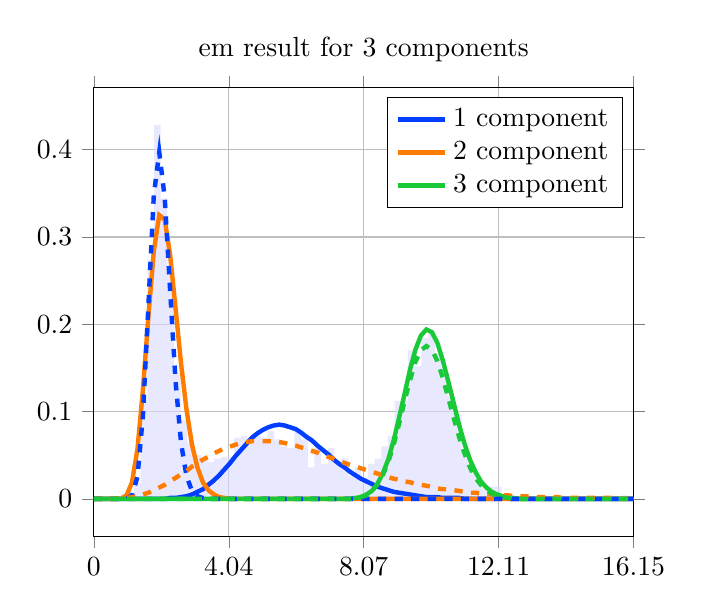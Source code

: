 \begin{tikzpicture}
\begin{axis}[title={em result for 3 components}, yticklabel style={/pgf/number format/fixed,
            /pgf/number format/precision=3}, grid={major}, yminorgrids={true}, tick align={outside}, xtick={0.0,4.037,8.073,12.11,16.146}, xmin={0.0}, xmax={16.146}, scaled y ticks={false}]
    \addplot[ybar interval, fill={blue!15}, forget plot, opacity={0.6}, draw={none}, bar width={5.0e-6}]
        table[row sep={\\}]
        {
            \\
            0.8  0.006  \\
            1.0  0.002  \\
            1.2  0.018  \\
            1.4  0.114  \\
            1.6  0.274  \\
            1.8  0.428  \\
            2.0  0.344  \\
            2.2  0.26  \\
            2.4  0.144  \\
            2.6  0.09  \\
            2.8  0.064  \\
            3.0  0.05  \\
            3.2  0.044  \\
            3.4  0.042  \\
            3.6  0.046  \\
            3.8  0.048  \\
            4.0  0.048  \\
            4.2  0.07  \\
            4.4  0.072  \\
            4.6  0.068  \\
            4.8  0.072  \\
            5.0  0.07  \\
            5.2  0.078  \\
            5.4  0.068  \\
            5.6  0.06  \\
            5.8  0.058  \\
            6.0  0.076  \\
            6.2  0.068  \\
            6.4  0.036  \\
            6.6  0.058  \\
            6.8  0.04  \\
            7.0  0.058  \\
            7.2  0.044  \\
            7.4  0.046  \\
            7.6  0.026  \\
            7.8  0.036  \\
            8.0  0.024  \\
            8.2  0.04  \\
            8.4  0.046  \\
            8.6  0.06  \\
            8.8  0.072  \\
            9.0  0.112  \\
            9.2  0.114  \\
            9.4  0.17  \\
            9.6  0.152  \\
            9.8  0.184  \\
            10.0  0.19  \\
            10.2  0.166  \\
            10.4  0.146  \\
            10.6  0.118  \\
            10.8  0.096  \\
            11.0  0.054  \\
            11.2  0.04  \\
            11.4  0.026  \\
            11.6  0.012  \\
            11.8  0.014  \\
            12.0  0.014  \\
            12.2  0.002  \\
            12.4  0.002  \\
            12.6  0.002  \\
            12.8  0.004  \\
            13.0  0.002  \\
            13.2  0.0  \\
            13.4  0.002  \\
            13.6  0.0  \\
            13.8  0.002  \\
            14.0  0.0  \\
            14.2  0.0  \\
            14.4  0.0  \\
            14.6  0.0  \\
            14.8  0.0  \\
            15.0  0.0  \\
            15.2  0.0  \\
            15.4  0.002  \\
            15.6  0.0  \\
            15.8  0.004  \\
            16.0  0.002  \\
            16.2  0.0  \\
        }
        ;
    \addplot[style={{ultra thick}}, color={rgb,1:red,0.008;green,0.243;blue,1.0}]
        table[row sep={\\}]
        {
            \\
            0.0  0.0  \\
            0.163  1.298e-20  \\
            0.326  1.005e-15  \\
            0.489  5.918e-13  \\
            0.652  4.725e-11  \\
            0.815  1.262e-9  \\
            0.979  1.687e-8  \\
            1.142  1.399e-7  \\
            1.305  8.173e-7  \\
            1.468  3.656e-6  \\
            1.631  1.325e-5  \\
            1.794  4.048e-5  \\
            1.957  0.0  \\
            2.12  0.0  \\
            2.283  0.001  \\
            2.446  0.001  \\
            2.609  0.002  \\
            2.773  0.003  \\
            2.936  0.005  \\
            3.099  0.008  \\
            3.262  0.011  \\
            3.425  0.016  \\
            3.588  0.021  \\
            3.751  0.027  \\
            3.914  0.034  \\
            4.077  0.041  \\
            4.24  0.049  \\
            4.403  0.056  \\
            4.567  0.063  \\
            4.73  0.07  \\
            4.893  0.075  \\
            5.056  0.079  \\
            5.219  0.082  \\
            5.382  0.084  \\
            5.545  0.085  \\
            5.708  0.084  \\
            5.871  0.082  \\
            6.034  0.08  \\
            6.197  0.076  \\
            6.361  0.071  \\
            6.524  0.067  \\
            6.687  0.061  \\
            6.85  0.056  \\
            7.013  0.051  \\
            7.176  0.045  \\
            7.339  0.04  \\
            7.502  0.036  \\
            7.665  0.031  \\
            7.828  0.027  \\
            7.991  0.023  \\
            8.155  0.02  \\
            8.318  0.017  \\
            8.481  0.014  \\
            8.644  0.012  \\
            8.807  0.01  \\
            8.97  0.008  \\
            9.133  0.007  \\
            9.296  0.006  \\
            9.459  0.005  \\
            9.622  0.004  \\
            9.785  0.003  \\
            9.949  0.002  \\
            10.112  0.002  \\
            10.275  0.002  \\
            10.438  0.001  \\
            10.601  0.001  \\
            10.764  0.001  \\
            10.927  0.001  \\
            11.09  0.0  \\
            11.253  0.0  \\
            11.416  0.0  \\
            11.579  0.0  \\
            11.743  0.0  \\
            11.906  0.0  \\
            12.069  9.48e-5  \\
            12.232  7.222e-5  \\
            12.395  5.486e-5  \\
            12.558  4.154e-5  \\
            12.721  3.137e-5  \\
            12.884  2.362e-5  \\
            13.047  1.774e-5  \\
            13.21  1.329e-5  \\
            13.373  9.928e-6  \\
            13.537  7.398e-6  \\
            13.7  5.5e-6  \\
            13.863  4.078e-6  \\
            14.026  3.017e-6  \\
            14.189  2.227e-6  \\
            14.352  1.64e-6  \\
            14.515  1.205e-6  \\
            14.678  8.84e-7  \\
            14.841  6.469e-7  \\
            15.004  4.724e-7  \\
            15.167  3.443e-7  \\
            15.331  2.504e-7  \\
            15.494  1.818e-7  \\
            15.657  1.318e-7  \\
            15.82  9.53e-8  \\
            15.983  6.88e-8  \\
            16.146  4.959e-8  \\
        }
        ;
    \addlegendentry {1 component}
    \addplot[style={{ultra thick}}, color={rgb,1:red,1.0;green,0.486;blue,0.0}]
        table[row sep={\\}]
        {
            \\
            0.0  0.0  \\
            0.163  9.167e-16  \\
            0.326  3.477e-10  \\
            0.489  3.159e-7  \\
            0.652  2.426e-5  \\
            0.815  0.0  \\
            0.979  0.004  \\
            1.142  0.019  \\
            1.305  0.057  \\
            1.468  0.125  \\
            1.631  0.209  \\
            1.794  0.284  \\
            1.957  0.325  \\
            2.12  0.32  \\
            2.283  0.279  \\
            2.446  0.218  \\
            2.609  0.155  \\
            2.773  0.102  \\
            2.936  0.062  \\
            3.099  0.036  \\
            3.262  0.019  \\
            3.425  0.01  \\
            3.588  0.005  \\
            3.751  0.002  \\
            3.914  0.001  \\
            4.077  0.0  \\
            4.24  0.0  \\
            4.403  7.43e-5  \\
            4.567  2.932e-5  \\
            4.73  1.126e-5  \\
            4.893  4.22e-6  \\
            5.056  1.545e-6  \\
            5.219  5.532e-7  \\
            5.382  1.941e-7  \\
            5.545  6.68e-8  \\
            5.708  2.258e-8  \\
            5.871  7.502e-9  \\
            6.034  2.452e-9  \\
            6.197  7.895e-10  \\
            6.361  2.505e-10  \\
            6.524  7.84e-11  \\
            6.687  2.421e-11  \\
            6.85  7.386e-12  \\
            7.013  2.226e-12  \\
            7.176  6.636e-13  \\
            7.339  1.956e-13  \\
            7.502  5.708e-14  \\
            7.665  1.649e-14  \\
            7.828  4.719e-15  \\
            7.991  1.338e-15  \\
            8.155  3.762e-16  \\
            8.318  1.049e-16  \\
            8.481  2.9e-17  \\
            8.644  7.957e-18  \\
            8.807  2.167e-18  \\
            8.97  5.859e-19  \\
            9.133  1.573e-19  \\
            9.296  4.197e-20  \\
            9.459  1.112e-20  \\
            9.622  2.929e-21  \\
            9.785  7.668e-22  \\
            9.949  1.996e-22  \\
            10.112  5.165e-23  \\
            10.275  1.329e-23  \\
            10.438  3.404e-24  \\
            10.601  8.67e-25  \\
            10.764  2.198e-25  \\
            10.927  5.543e-26  \\
            11.09  1.392e-26  \\
            11.253  3.479e-27  \\
            11.416  8.656e-28  \\
            11.579  2.145e-28  \\
            11.743  5.292e-29  \\
            11.906  1.301e-29  \\
            12.069  3.183e-30  \\
            12.232  7.763e-31  \\
            12.395  1.886e-31  \\
            12.558  4.565e-32  \\
            12.721  1.101e-32  \\
            12.884  2.647e-33  \\
            13.047  6.341e-34  \\
            13.21  1.514e-34  \\
            13.373  3.604e-35  \\
            13.537  8.551e-36  \\
            13.7  2.023e-36  \\
            13.863  4.771e-37  \\
            14.026  1.122e-37  \\
            14.189  2.631e-38  \\
            14.352  6.153e-39  \\
            14.515  1.435e-39  \\
            14.678  3.338e-40  \\
            14.841  7.745e-41  \\
            15.004  1.792e-41  \\
            15.167  4.137e-42  \\
            15.331  9.528e-43  \\
            15.494  2.189e-43  \\
            15.657  5.017e-44  \\
            15.82  1.147e-44  \\
            15.983  2.618e-45  \\
            16.146  5.961e-46  \\
        }
        ;
    \addlegendentry {2 component}
    \addplot[style={{ultra thick}}, color={rgb,1:red,0.102;green,0.788;blue,0.22}]
        table[row sep={\\}]
        {
            \\
            0.0  0.0  \\
            0.163  2.96e-266  \\
            0.326  5.346e-209  \\
            0.489  4.438e-176  \\
            0.652  4.001e-153  \\
            0.815  1.251e-135  \\
            0.979  1.376e-121  \\
            1.142  6.266e-110  \\
            1.305  5.14e-100  \\
            1.468  1.962e-91  \\
            1.631  6.658e-84  \\
            1.794  3.19e-77  \\
            1.957  3.036e-71  \\
            2.12  7.432e-66  \\
            2.283  5.727e-61  \\
            2.446  1.629e-56  \\
            2.609  1.947e-52  \\
            2.773  1.085e-48  \\
            2.936  3.078e-45  \\
            3.099  4.783e-42  \\
            3.262  4.329e-39  \\
            3.425  2.406e-36  \\
            3.588  8.595e-34  \\
            3.751  2.052e-31  \\
            3.914  3.389e-29  \\
            4.077  3.989e-27  \\
            4.24  3.438e-25  \\
            4.403  2.221e-23  \\
            4.567  1.098e-21  \\
            4.73  4.232e-20  \\
            4.893  1.294e-18  \\
            5.056  3.186e-17  \\
            5.219  6.405e-16  \\
            5.382  1.065e-14  \\
            5.545  1.479e-13  \\
            5.708  1.737e-12  \\
            5.871  1.739e-11  \\
            6.034  1.498e-10  \\
            6.197  1.12e-9  \\
            6.361  7.311e-9  \\
            6.524  4.199e-8  \\
            6.687  2.136e-7  \\
            6.85  9.672e-7  \\
            7.013  3.922e-6  \\
            7.176  1.431e-5  \\
            7.339  4.724e-5  \\
            7.502  0.0  \\
            7.665  0.0  \\
            7.828  0.001  \\
            7.991  0.002  \\
            8.155  0.005  \\
            8.318  0.009  \\
            8.481  0.017  \\
            8.644  0.029  \\
            8.807  0.045  \\
            8.97  0.067  \\
            9.133  0.093  \\
            9.296  0.12  \\
            9.459  0.148  \\
            9.622  0.171  \\
            9.785  0.187  \\
            9.949  0.194  \\
            10.112  0.191  \\
            10.275  0.179  \\
            10.438  0.159  \\
            10.601  0.135  \\
            10.764  0.11  \\
            10.927  0.085  \\
            11.09  0.063  \\
            11.253  0.045  \\
            11.416  0.031  \\
            11.579  0.02  \\
            11.743  0.013  \\
            11.906  0.008  \\
            12.069  0.005  \\
            12.232  0.003  \\
            12.395  0.001  \\
            12.558  0.001  \\
            12.721  0.0  \\
            12.884  0.0  \\
            13.047  9.065e-5  \\
            13.21  4.224e-5  \\
            13.373  1.91e-5  \\
            13.537  8.393e-6  \\
            13.7  3.585e-6  \\
            13.863  1.489e-6  \\
            14.026  6.023e-7  \\
            14.189  2.373e-7  \\
            14.352  9.109e-8  \\
            14.515  3.41e-8  \\
            14.678  1.246e-8  \\
            14.841  4.442e-9  \\
            15.004  1.547e-9  \\
            15.167  5.266e-10  \\
            15.331  1.752e-10  \\
            15.494  5.705e-11  \\
            15.657  1.818e-11  \\
            15.82  5.669e-12  \\
            15.983  1.732e-12  \\
            16.146  5.186e-13  \\
        }
        ;
    \addlegendentry {3 component}
    \addplot[style={{ultra thick, dashed}}, color={rgb,1:red,0.008;green,0.243;blue,1.0}]
        table[row sep={\\}]
        {
            \\
            0.0  0.0  \\
            0.163  1.239e-27  \\
            0.326  2.609e-17  \\
            0.489  7.37e-12  \\
            0.652  2.106e-8  \\
            0.815  4.857e-6  \\
            0.979  0.0  \\
            1.142  0.004  \\
            1.305  0.025  \\
            1.468  0.095  \\
            1.631  0.221  \\
            1.794  0.348  \\
            1.957  0.397  \\
            2.12  0.345  \\
            2.283  0.238  \\
            2.446  0.134  \\
            2.609  0.064  \\
            2.773  0.026  \\
            2.936  0.009  \\
            3.099  0.003  \\
            3.262  0.001  \\
            3.425  0.0  \\
            3.588  5.0e-5  \\
            3.751  1.085e-5  \\
            3.914  2.186e-6  \\
            4.077  4.115e-7  \\
            4.24  7.279e-8  \\
            4.403  1.215e-8  \\
            4.567  1.924e-9  \\
            4.73  2.897e-10  \\
            4.893  4.164e-11  \\
            5.056  5.732e-12  \\
            5.219  7.576e-13  \\
            5.382  9.639e-14  \\
            5.545  1.183e-14  \\
            5.708  1.404e-15  \\
            5.871  1.614e-16  \\
            6.034  1.801e-17  \\
            6.197  1.952e-18  \\
            6.361  2.06e-19  \\
            6.524  2.119e-20  \\
            6.687  2.127e-21  \\
            6.85  2.086e-22  \\
            7.013  2.001e-23  \\
            7.176  1.88e-24  \\
            7.339  1.73e-25  \\
            7.502  1.563e-26  \\
            7.665  1.385e-27  \\
            7.828  1.206e-28  \\
            7.991  1.033e-29  \\
            8.155  8.704e-31  \\
            8.318  7.22e-32  \\
            8.481  5.9e-33  \\
            8.644  4.752e-34  \\
            8.807  3.775e-35  \\
            8.97  2.959e-36  \\
            9.133  2.289e-37  \\
            9.296  1.749e-38  \\
            9.459  1.321e-39  \\
            9.622  9.858e-41  \\
            9.785  7.276e-42  \\
            9.949  5.312e-43  \\
            10.112  3.838e-44  \\
            10.275  2.745e-45  \\
            10.438  1.944e-46  \\
            10.601  1.363e-47  \\
            10.764  9.476e-49  \\
            10.927  6.528e-50  \\
            11.09  4.457e-51  \\
            11.253  3.018e-52  \\
            11.416  2.027e-53  \\
            11.579  1.351e-54  \\
            11.743  8.93e-56  \\
            11.906  5.86e-57  \\
            12.069  3.817e-58  \\
            12.232  2.469e-59  \\
            12.395  1.586e-60  \\
            12.558  1.012e-61  \\
            12.721  6.412e-63  \\
            12.884  4.038e-64  \\
            13.047  2.527e-65  \\
            13.21  1.572e-66  \\
            13.373  9.72e-68  \\
            13.537  5.976e-69  \\
            13.7  3.653e-70  \\
            13.863  2.221e-71  \\
            14.026  1.343e-72  \\
            14.189  8.077e-74  \\
            14.352  4.833e-75  \\
            14.515  2.877e-76  \\
            14.678  1.705e-77  \\
            14.841  1.005e-78  \\
            15.004  5.899e-80  \\
            15.167  3.446e-81  \\
            15.331  2.004e-82  \\
            15.494  1.16e-83  \\
            15.657  6.687e-85  \\
            15.82  3.838e-86  \\
            15.983  2.194e-87  \\
            16.146  1.249e-88  \\
        }
        ;
    \addplot[style={{ultra thick, dashed}}, color={rgb,1:red,1.0;green,0.486;blue,0.0}]
        table[row sep={\\}]
        {
            \\
            0.0  0.0  \\
            0.163  3.096e-7  \\
            0.326  8.417e-6  \\
            0.489  5.43e-5  \\
            0.652  0.0  \\
            0.815  0.001  \\
            0.979  0.001  \\
            1.142  0.002  \\
            1.305  0.003  \\
            1.468  0.005  \\
            1.631  0.007  \\
            1.794  0.01  \\
            1.957  0.013  \\
            2.12  0.016  \\
            2.283  0.02  \\
            2.446  0.024  \\
            2.609  0.028  \\
            2.773  0.032  \\
            2.936  0.037  \\
            3.099  0.041  \\
            3.262  0.045  \\
            3.425  0.048  \\
            3.588  0.052  \\
            3.751  0.055  \\
            3.914  0.058  \\
            4.077  0.06  \\
            4.24  0.062  \\
            4.403  0.064  \\
            4.567  0.065  \\
            4.73  0.066  \\
            4.893  0.066  \\
            5.056  0.066  \\
            5.219  0.066  \\
            5.382  0.066  \\
            5.545  0.065  \\
            5.708  0.064  \\
            5.871  0.062  \\
            6.034  0.061  \\
            6.197  0.059  \\
            6.361  0.057  \\
            6.524  0.055  \\
            6.687  0.053  \\
            6.85  0.05  \\
            7.013  0.048  \\
            7.176  0.046  \\
            7.339  0.044  \\
            7.502  0.041  \\
            7.665  0.039  \\
            7.828  0.037  \\
            7.991  0.035  \\
            8.155  0.033  \\
            8.318  0.031  \\
            8.481  0.029  \\
            8.644  0.027  \\
            8.807  0.025  \\
            8.97  0.023  \\
            9.133  0.022  \\
            9.296  0.02  \\
            9.459  0.019  \\
            9.622  0.017  \\
            9.785  0.016  \\
            9.949  0.015  \\
            10.112  0.014  \\
            10.275  0.012  \\
            10.438  0.011  \\
            10.601  0.011  \\
            10.764  0.01  \\
            10.927  0.009  \\
            11.09  0.008  \\
            11.253  0.007  \\
            11.416  0.007  \\
            11.579  0.006  \\
            11.743  0.006  \\
            11.906  0.005  \\
            12.069  0.005  \\
            12.232  0.004  \\
            12.395  0.004  \\
            12.558  0.003  \\
            12.721  0.003  \\
            12.884  0.003  \\
            13.047  0.003  \\
            13.21  0.002  \\
            13.373  0.002  \\
            13.537  0.002  \\
            13.7  0.002  \\
            13.863  0.002  \\
            14.026  0.001  \\
            14.189  0.001  \\
            14.352  0.001  \\
            14.515  0.001  \\
            14.678  0.001  \\
            14.841  0.001  \\
            15.004  0.001  \\
            15.167  0.001  \\
            15.331  0.001  \\
            15.494  0.001  \\
            15.657  0.0  \\
            15.82  0.0  \\
            15.983  0.0  \\
            16.146  0.0  \\
        }
        ;
    \addplot[style={{ultra thick, dashed}}, color={rgb,1:red,0.102;green,0.788;blue,0.22}]
        table[row sep={\\}]
        {
            \\
            0.0  0.0  \\
            0.163  9.082e-272  \\
            0.326  2.796e-213  \\
            0.489  1.181e-179  \\
            0.652  3.299e-156  \\
            0.815  2.437e-138  \\
            0.979  5.337e-124  \\
            1.142  4.297e-112  \\
            1.305  5.714e-102  \\
            1.468  3.309e-93  \\
            1.631  1.618e-85  \\
            1.794  1.07e-78  \\
            1.957  1.358e-72  \\
            2.12  4.303e-67  \\
            2.283  4.188e-62  \\
            2.446  1.472e-57  \\
            2.609  2.134e-53  \\
            2.773  1.419e-49  \\
            2.936  4.735e-46  \\
            3.099  8.541e-43  \\
            3.262  8.87e-40  \\
            3.425  5.597e-37  \\
            3.588  2.248e-34  \\
            3.751  5.984e-32  \\
            3.914  1.093e-29  \\
            4.077  1.413e-27  \\
            4.24  1.328e-25  \\
            4.403  9.293e-24  \\
            4.567  4.95e-22  \\
            4.73  2.046e-20  \\
            4.893  6.67e-19  \\
            5.056  1.743e-17  \\
            5.219  3.704e-16  \\
            5.382  6.479e-15  \\
            5.545  9.439e-14  \\
            5.708  1.158e-12  \\
            5.871  1.207e-11  \\
            6.034  1.079e-10  \\
            6.197  8.341e-10  \\
            6.361  5.617e-9  \\
            6.524  3.319e-8  \\
            6.687  1.732e-7  \\
            6.85  8.026e-7  \\
            7.013  3.323e-6  \\
            7.176  1.235e-5  \\
            7.339  4.144e-5  \\
            7.502  0.0  \\
            7.665  0.0  \\
            7.828  0.001  \\
            7.991  0.002  \\
            8.155  0.004  \\
            8.318  0.009  \\
            8.481  0.016  \\
            8.644  0.027  \\
            8.807  0.042  \\
            8.97  0.062  \\
            9.133  0.086  \\
            9.296  0.112  \\
            9.459  0.136  \\
            9.622  0.157  \\
            9.785  0.17  \\
            9.949  0.175  \\
            10.112  0.171  \\
            10.275  0.158  \\
            10.438  0.139  \\
            10.601  0.116  \\
            10.764  0.093  \\
            10.927  0.071  \\
            11.09  0.052  \\
            11.253  0.036  \\
            11.416  0.024  \\
            11.579  0.016  \\
            11.743  0.01  \\
            11.906  0.006  \\
            12.069  0.003  \\
            12.232  0.002  \\
            12.395  0.001  \\
            12.558  0.001  \\
            12.721  0.0  \\
            12.884  0.0  \\
            13.047  5.785e-5  \\
            13.21  2.626e-5  \\
            13.373  1.157e-5  \\
            13.537  4.945e-6  \\
            13.7  2.054e-6  \\
            13.863  8.294e-7  \\
            14.026  3.258e-7  \\
            14.189  1.246e-7  \\
            14.352  4.642e-8  \\
            14.515  1.685e-8  \\
            14.678  5.966e-9  \\
            14.841  2.061e-9  \\
            15.004  6.951e-10  \\
            15.167  2.29e-10  \\
            15.331  7.371e-11  \\
            15.494  2.32e-11  \\
            15.657  7.143e-12  \\
            15.82  2.152e-12  \\
            15.983  6.349e-13  \\
            16.146  1.835e-13  \\
        }
        ;
\end{axis}
\end{tikzpicture}
